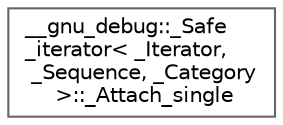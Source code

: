 digraph "Graphical Class Hierarchy"
{
 // LATEX_PDF_SIZE
  bgcolor="transparent";
  edge [fontname=Helvetica,fontsize=10,labelfontname=Helvetica,labelfontsize=10];
  node [fontname=Helvetica,fontsize=10,shape=box,height=0.2,width=0.4];
  rankdir="LR";
  Node0 [id="Node000000",label="__gnu_debug::_Safe\l_iterator\< _Iterator,\l _Sequence, _Category\l \>::_Attach_single",height=0.2,width=0.4,color="grey40", fillcolor="white", style="filled",URL="$struct____gnu__debug_1_1___safe__iterator_1_1___attach__single.html",tooltip=" "];
}
